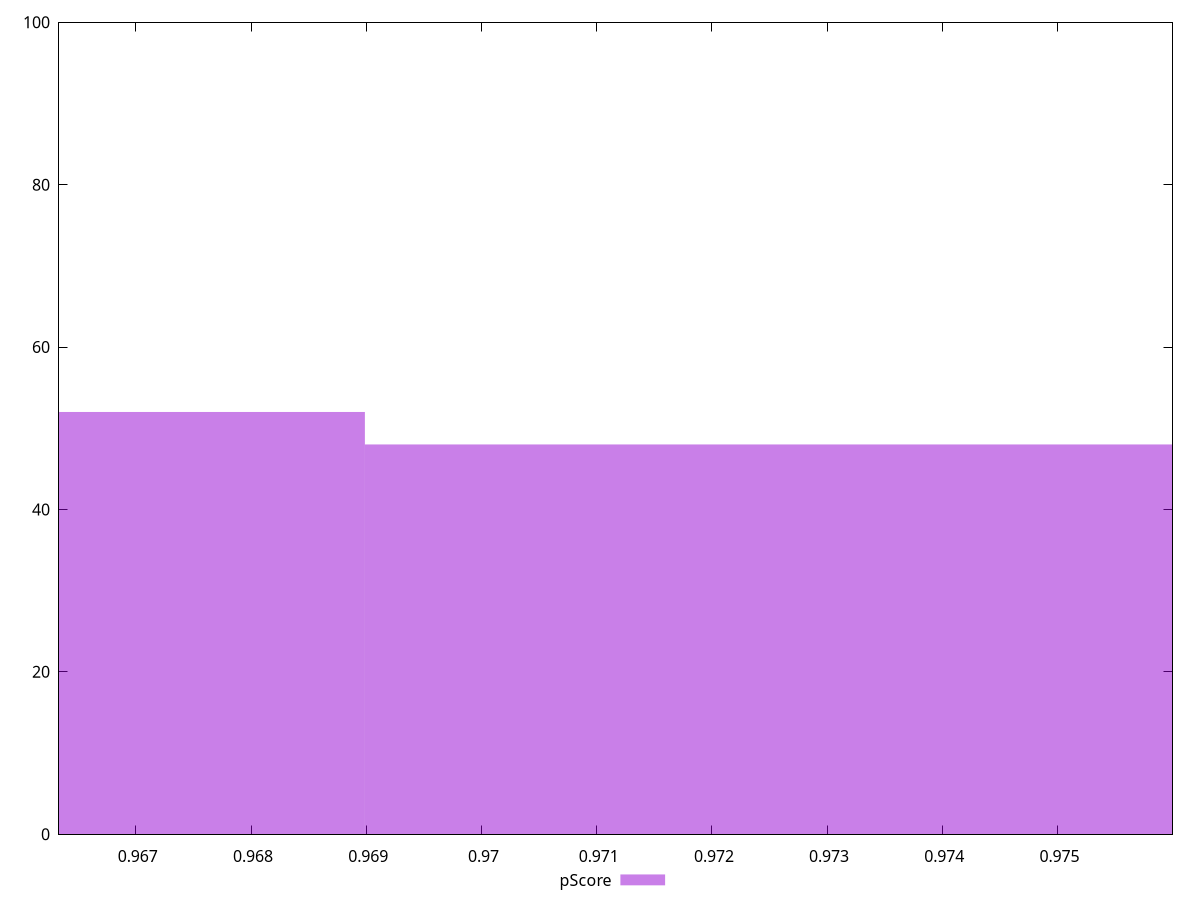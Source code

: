 reset

$pScore <<EOF
0.9726448107125862 48
0.965331691835048 52
EOF

set key outside below
set boxwidth 0.007313118877538242
set xrange [0.9663334272595616:0.9759978166272134]
set yrange [0:100]
set trange [0:100]
set style fill transparent solid 0.5 noborder
set terminal svg size 640, 490 enhanced background rgb 'white'
set output "reprap/speed-index/samples/pages+cached+noadtech/pScore/histogram.svg"

plot $pScore title "pScore" with boxes

reset
